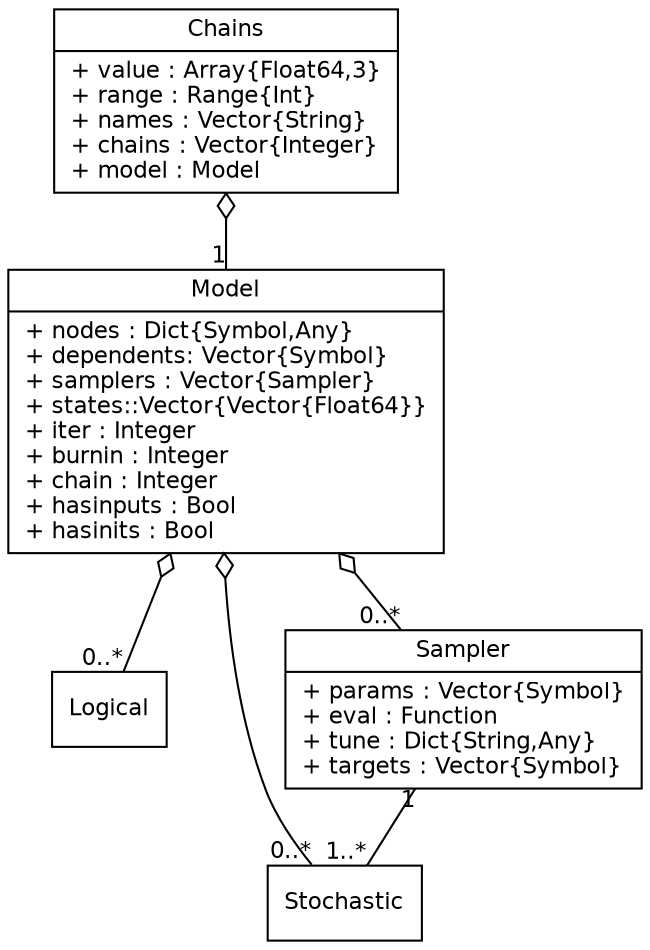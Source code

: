graph MCMC {
    fontname = "Helvetica"
    fontsize = 11

    node [fontname = "Helvetica", fontsize = 11, shape = record]

    edge [fontname = "Helvetica", fontsize = 11, dir = both, arrowtail = none, arrowhead = none]

    Logical [label = "{Logical}", pos="0,175"]

    Stochastic [label = "{Stochastic}", pos="100,175"]

    Sampler [label = "{Sampler|+ params : Vector\{Symbol\}\l+ eval : Function\l+ tune : Dict\{String,Any\}\l+ targets : Vector\{Symbol\}\l}", pos="275,125"]

    Model [label = "{Model|+ nodes : Dict\{Symbol,Any\}\l+ dependents: Vector\{Symbol\}\l+ samplers : Vector\{Sampler\}\l+ states::Vector\{Vector\{Float64\}\}\l+ iter : Integer\l+ burnin : Integer\l+ chain : Integer\l+ hasinputs : Bool\l+ hasinits : Bool\l}", pos="50,25"]

    Chains [label = "{Chains|+ value : Array\{Float64,3\}\l+ range : Range\{Int\}\l+ names : Vector\{String\}\l+ chains : Vector\{Integer\}\l+ model : Model\l}", pos="275,0"]

    Sampler -- Stochastic[taillabel = "1", headlabel = "1..*"]
    Model -- Sampler[arrowtail = odiamond, headlabel = "0..*"]
    Model -- Logical[arrowtail = odiamond, headlabel = "0..*"]
    Model -- Stochastic[arrowtail = odiamond, headlabel = "0..*"]
    Chains -- Model[arrowtail = odiamond, headlabel = "1"]

}
